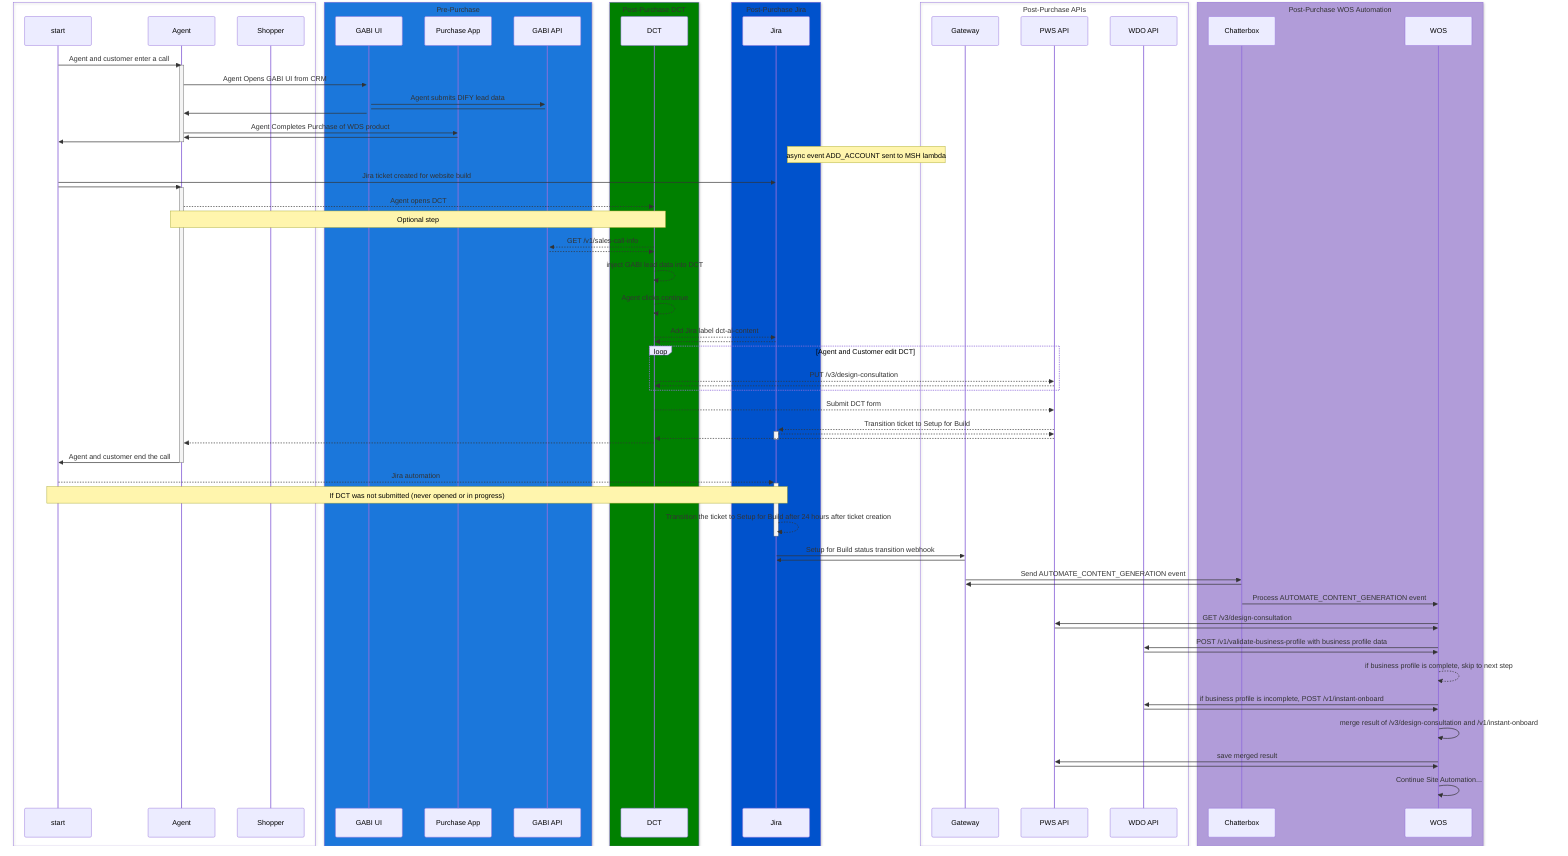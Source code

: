 sequenceDiagram
    box
        participant start
        participant Agent
        participant Shopper
    end
    box rgb(27, 119, 219) Pre-Purchase
        participant GABI UI
        participant Purchase App
        participant GABI API
    end
    box green Post-Purchase DCT
        participant DCT
    end
    box rgb(0, 82, 204) Post-Purchase Jira
        participant Jira
        end
    box Post-Purchase APIs
        participant Gateway
        participant PWS API
        participant WDO API
    end
    box rgb(177, 156, 217) Post-Purchase WOS Automation
        participant Chatterbox
        participant WOS
    end
    
    start->>Agent: Agent and customer enter a call
    activate Agent
    Agent ->>+ GABI UI: Agent Opens GABI UI from CRM
    GABI UI ->>+ GABI API: Agent submits DIFY lead data
    GABI API->GABI UI:  
    GABI UI->>Agent: 
    Agent->>Purchase App: Agent Completes Purchase of WDS product
    Purchase App->>Agent: 
    Agent->>start: 
    deactivate Agent
    note right of Jira: async event ADD_ACCOUNT sent to MSH lambda
    start->>Jira: Jira ticket created for website build
    start->>Agent: 
    activate Agent
    Agent-->>DCT: Agent opens DCT
    note over Agent,DCT: Optional step
    DCT-->>GABI API: GET /v1/sales-call-info
    GABI API-->>DCT: 
    DCT-->>DCT: inject GABI lead data into DCT
    DCT-->>DCT: Agent clicks continue
    DCT-->>Jira: Add Jira label dct-ai-content
    Jira-->>DCT: 
    loop Agent and Customer edit DCT
    DCT-->>PWS API: PUT /v3/design-consultation 
    PWS API-->>DCT: 
    end
    DCT-->>PWS API: Submit DCT form
    PWS API-->>+Jira: Transition ticket to Setup for Build
    Jira-->>-PWS API: 
    PWS API-->>DCT: 
    DCT-->>Agent:      
    Agent->>start: Agent and customer end the call
    deactivate Agent
    start-->>+Jira: Jira automation
    note over start, Jira: If DCT was not submitted (never opened or in progress)
    Jira-->>-Jira: Transition the ticket to Setup for Build after 24 hours after ticket creation
    Jira->>Gateway: Setup for Build status transition webhook
    Gateway->>Jira: 
    Gateway->>Chatterbox: Send AUTOMATE_CONTENT_GENERATION event
    Chatterbox->>Gateway: 
    Chatterbox->>WOS: Process AUTOMATE_CONTENT_GENERATION event
    WOS->>PWS API: GET /v3/design-consultation
    PWS API->>WOS: 
    WOS->>WDO API: POST /v1/validate-business-profile with business profile data
    WDO API->>WOS: 
    WOS-->>WOS: if business profile is complete, skip to next step
    WOS->>WDO API: if business profile is incomplete, POST /v1/instant-onboard
    WDO API->>WOS: 
    WOS->>WOS: merge result of /v3/design-consultation and /v1/instant-onboard
    WOS->>PWS API: save merged result
    PWS API->>WOS: 
    WOS->>WOS: Continue Site Automation...